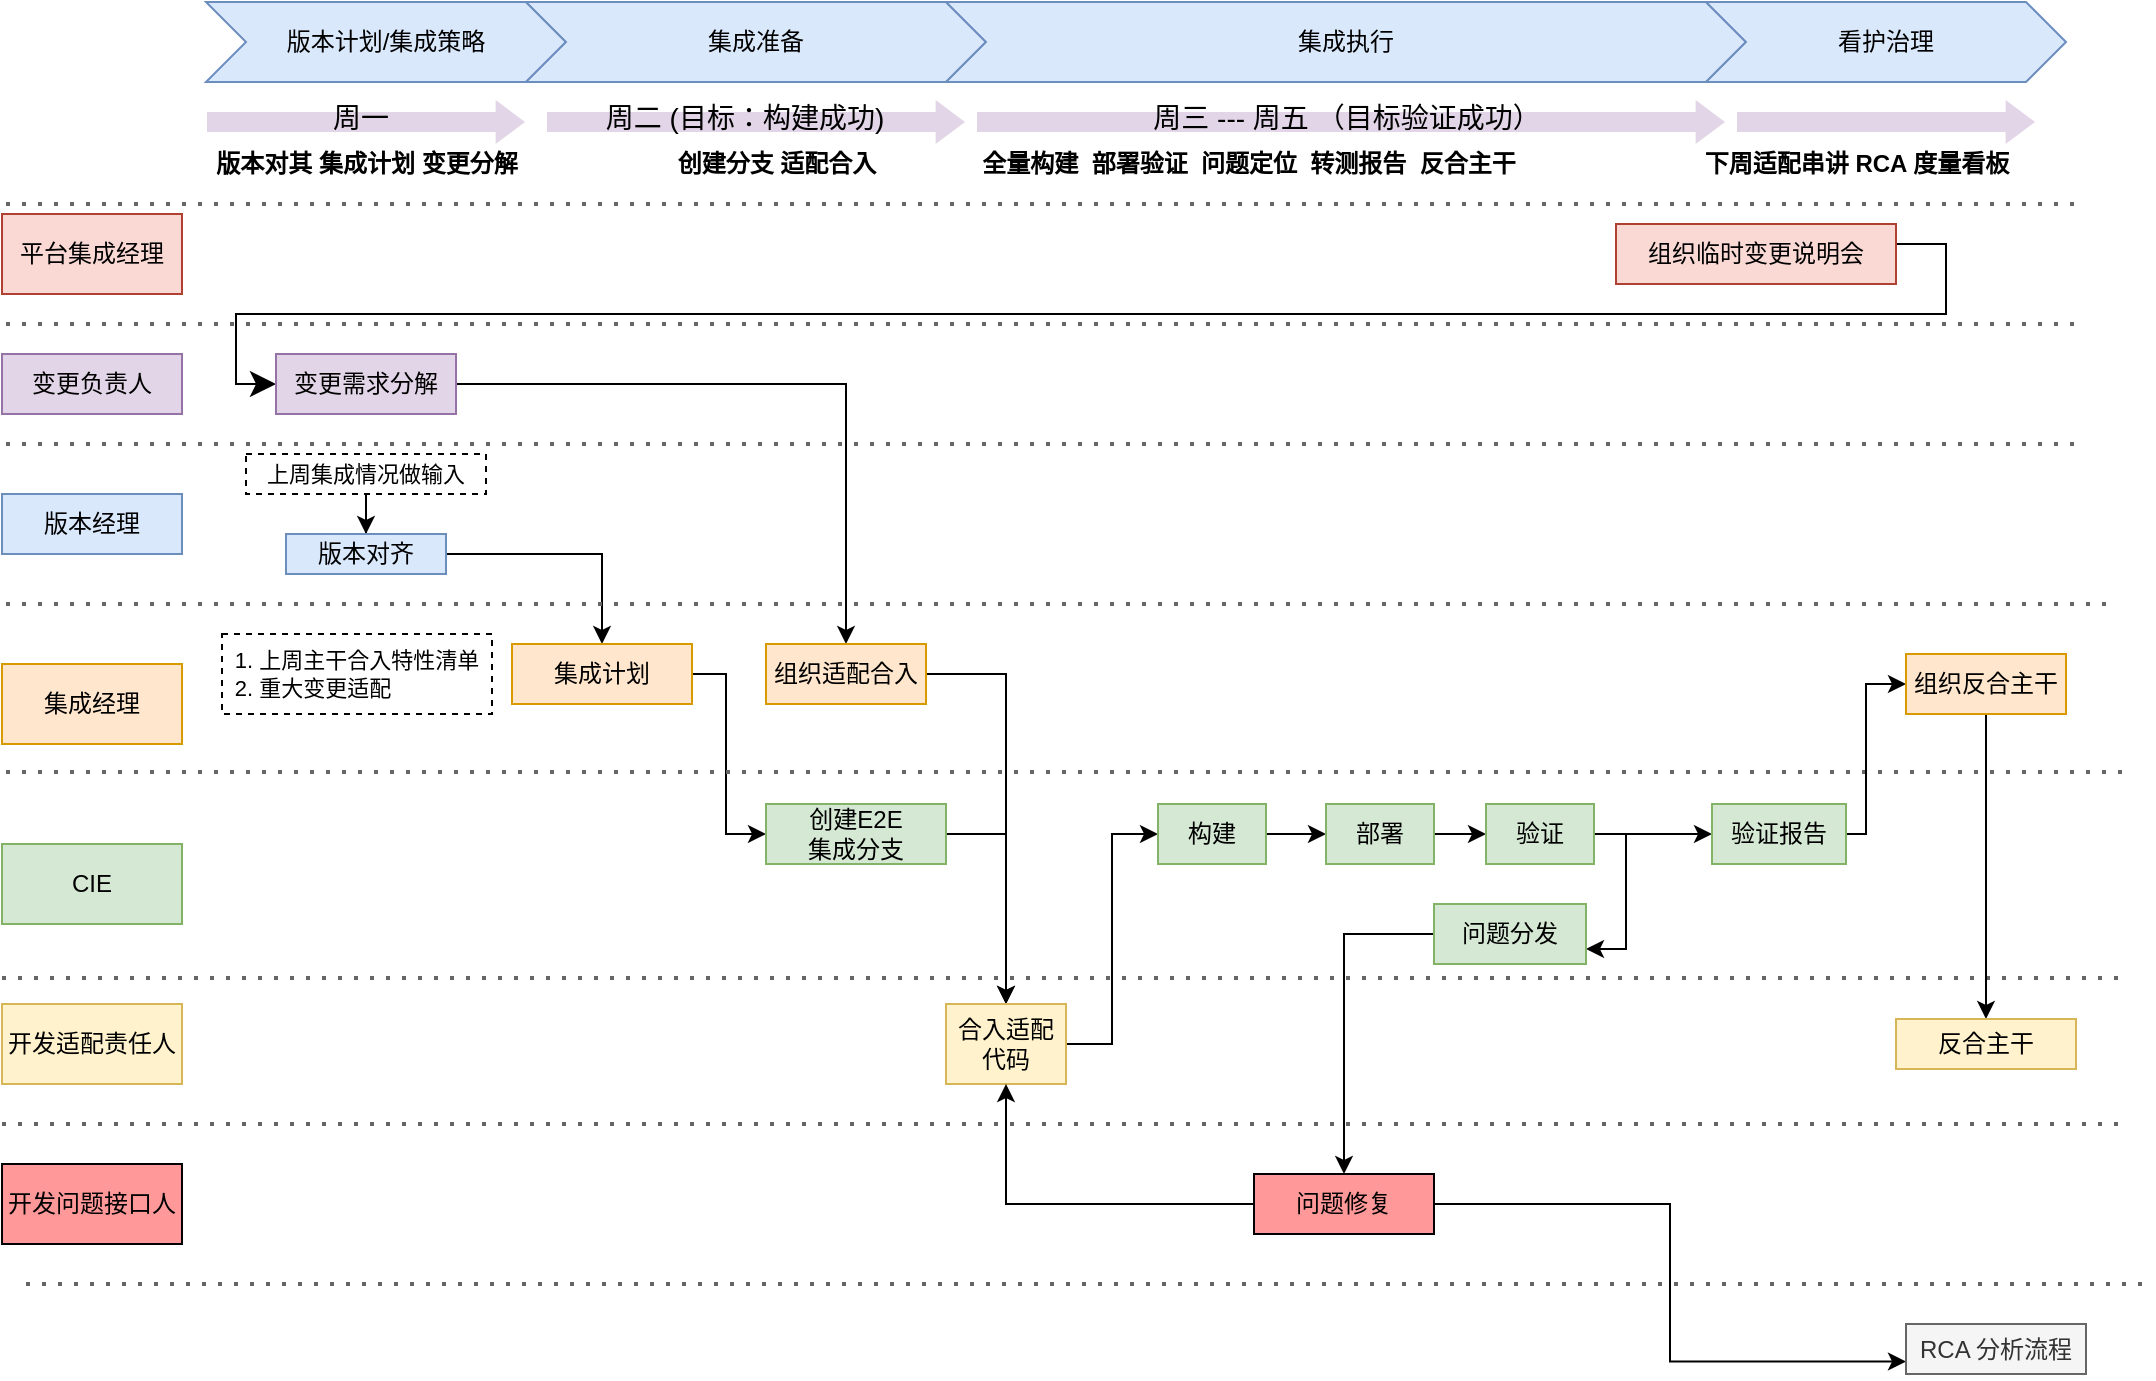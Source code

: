 <mxfile version="15.7.3" type="device"><diagram id="FgB0MynGeAdUT8osYRwV" name="Page-1"><mxGraphModel dx="1958" dy="867" grid="1" gridSize="10" guides="1" tooltips="1" connect="1" arrows="1" fold="1" page="1" pageScale="1" pageWidth="850" pageHeight="1100" math="0" shadow="0"><root><mxCell id="0"/><mxCell id="1" parent="0"/><mxCell id="2m7cZL0bwB8D-OrZjBK9-1" value="版本计划/集成策略" style="shape=step;perimeter=stepPerimeter;whiteSpace=wrap;html=1;fixedSize=1;fillColor=#dae8fc;strokeColor=#6c8ebf;" vertex="1" parent="1"><mxGeometry x="40" y="99" width="180" height="40" as="geometry"/></mxCell><mxCell id="2m7cZL0bwB8D-OrZjBK9-2" value="集成准备" style="shape=step;perimeter=stepPerimeter;whiteSpace=wrap;html=1;fixedSize=1;fillColor=#dae8fc;strokeColor=#6c8ebf;" vertex="1" parent="1"><mxGeometry x="200" y="99" width="230" height="40" as="geometry"/></mxCell><mxCell id="2m7cZL0bwB8D-OrZjBK9-3" value="集成执行" style="shape=step;perimeter=stepPerimeter;whiteSpace=wrap;html=1;fixedSize=1;fillColor=#dae8fc;strokeColor=#6c8ebf;" vertex="1" parent="1"><mxGeometry x="410" y="99" width="400" height="40" as="geometry"/></mxCell><mxCell id="2m7cZL0bwB8D-OrZjBK9-4" value="看护治理" style="shape=step;perimeter=stepPerimeter;whiteSpace=wrap;html=1;fixedSize=1;fillColor=#dae8fc;strokeColor=#6c8ebf;" vertex="1" parent="1"><mxGeometry x="790" y="99" width="180" height="40" as="geometry"/></mxCell><mxCell id="2m7cZL0bwB8D-OrZjBK9-7" value="" style="shape=flexArrow;endArrow=classic;html=1;rounded=0;endWidth=11;endSize=4.56;fillColor=#e1d5e7;strokeColor=none;" edge="1" parent="1"><mxGeometry width="50" height="50" relative="1" as="geometry"><mxPoint x="40" y="159" as="sourcePoint"/><mxPoint x="200" y="159" as="targetPoint"/><Array as="points"><mxPoint x="120" y="159"/></Array></mxGeometry></mxCell><mxCell id="2m7cZL0bwB8D-OrZjBK9-9" value="周一" style="edgeLabel;html=1;align=center;verticalAlign=middle;resizable=0;points=[];fontSize=14;labelBackgroundColor=none;" vertex="1" connectable="0" parent="2m7cZL0bwB8D-OrZjBK9-7"><mxGeometry x="-0.142" y="2" relative="1" as="geometry"><mxPoint x="8" as="offset"/></mxGeometry></mxCell><mxCell id="2m7cZL0bwB8D-OrZjBK9-10" value="" style="shape=flexArrow;endArrow=classic;html=1;rounded=0;endWidth=11;endSize=4.56;fillColor=#e1d5e7;strokeColor=none;" edge="1" parent="1"><mxGeometry width="50" height="50" relative="1" as="geometry"><mxPoint x="210" y="159" as="sourcePoint"/><mxPoint x="420" y="159" as="targetPoint"/><Array as="points"><mxPoint x="298" y="159"/></Array></mxGeometry></mxCell><mxCell id="2m7cZL0bwB8D-OrZjBK9-11" value="周二 (目标：构建成功)" style="edgeLabel;html=1;align=center;verticalAlign=middle;resizable=0;points=[];fontSize=14;labelBackgroundColor=none;" vertex="1" connectable="0" parent="2m7cZL0bwB8D-OrZjBK9-10"><mxGeometry x="-0.142" y="2" relative="1" as="geometry"><mxPoint x="9" as="offset"/></mxGeometry></mxCell><mxCell id="2m7cZL0bwB8D-OrZjBK9-12" value="&lt;font style=&quot;font-size: 12px&quot;&gt;&lt;b&gt;版本对其 集成计划 变更分解&lt;/b&gt;&lt;/font&gt;" style="text;html=1;align=center;verticalAlign=middle;resizable=0;points=[];autosize=1;strokeColor=none;fillColor=none;fontSize=14;" vertex="1" parent="1"><mxGeometry x="35" y="169" width="170" height="20" as="geometry"/></mxCell><mxCell id="2m7cZL0bwB8D-OrZjBK9-14" value="" style="shape=flexArrow;endArrow=classic;html=1;rounded=0;endWidth=11;endSize=4.56;fillColor=#e1d5e7;strokeColor=none;" edge="1" parent="1"><mxGeometry width="50" height="50" relative="1" as="geometry"><mxPoint x="425" y="159" as="sourcePoint"/><mxPoint x="800" y="159" as="targetPoint"/><Array as="points"><mxPoint x="615" y="159"/></Array></mxGeometry></mxCell><mxCell id="2m7cZL0bwB8D-OrZjBK9-15" value="周三 --- 周五 （目标验证成功）" style="edgeLabel;html=1;align=center;verticalAlign=middle;resizable=0;points=[];fontSize=14;labelBackgroundColor=none;" vertex="1" connectable="0" parent="2m7cZL0bwB8D-OrZjBK9-14"><mxGeometry x="-0.142" y="2" relative="1" as="geometry"><mxPoint x="24" as="offset"/></mxGeometry></mxCell><mxCell id="2m7cZL0bwB8D-OrZjBK9-17" value="" style="shape=flexArrow;endArrow=classic;html=1;rounded=0;endWidth=11;endSize=4.56;fillColor=#e1d5e7;strokeColor=none;" edge="1" parent="1"><mxGeometry width="50" height="50" relative="1" as="geometry"><mxPoint x="805" y="159" as="sourcePoint"/><mxPoint x="955" y="159" as="targetPoint"/><Array as="points"><mxPoint x="885" y="159"/></Array></mxGeometry></mxCell><mxCell id="2m7cZL0bwB8D-OrZjBK9-19" value="&lt;span style=&quot;font-size: 12px&quot;&gt;&lt;b&gt;创建分支 适配合入&lt;/b&gt;&lt;/span&gt;" style="text;html=1;align=center;verticalAlign=middle;resizable=0;points=[];autosize=1;strokeColor=none;fillColor=none;fontSize=14;" vertex="1" parent="1"><mxGeometry x="270" y="169" width="110" height="20" as="geometry"/></mxCell><mxCell id="2m7cZL0bwB8D-OrZjBK9-20" value="&lt;span style=&quot;font-size: 12px&quot;&gt;&lt;b&gt;全量构建&amp;nbsp; 部署验证&amp;nbsp; 问题定位&amp;nbsp; 转测报告&amp;nbsp; 反合主干&lt;/b&gt;&lt;/span&gt;" style="text;html=1;align=center;verticalAlign=middle;resizable=0;points=[];autosize=1;strokeColor=none;fillColor=none;fontSize=14;" vertex="1" parent="1"><mxGeometry x="421" y="169" width="280" height="20" as="geometry"/></mxCell><mxCell id="2m7cZL0bwB8D-OrZjBK9-24" value="&lt;span style=&quot;font-size: 12px&quot;&gt;&lt;b&gt;下周适配串讲 RCA 度量看板&lt;/b&gt;&lt;/span&gt;" style="text;html=1;align=center;verticalAlign=middle;resizable=0;points=[];autosize=1;strokeColor=none;fillColor=none;fontSize=14;" vertex="1" parent="1"><mxGeometry x="780" y="169" width="170" height="20" as="geometry"/></mxCell><mxCell id="2m7cZL0bwB8D-OrZjBK9-25" value="" style="endArrow=none;dashed=1;html=1;dashPattern=1 3;strokeWidth=2;rounded=0;fontSize=12;endSize=10;fillColor=#f5f5f5;strokeColor=#666666;" edge="1" parent="1"><mxGeometry width="50" height="50" relative="1" as="geometry"><mxPoint x="-60" y="200" as="sourcePoint"/><mxPoint x="980" y="200" as="targetPoint"/></mxGeometry></mxCell><mxCell id="2m7cZL0bwB8D-OrZjBK9-26" value="平台集成经理" style="rounded=0;whiteSpace=wrap;html=1;labelBackgroundColor=none;fontSize=12;fillColor=#fad9d5;strokeColor=#ae4132;" vertex="1" parent="1"><mxGeometry x="-62" y="205" width="90" height="40" as="geometry"/></mxCell><mxCell id="2m7cZL0bwB8D-OrZjBK9-27" value="变更负责人" style="rounded=0;whiteSpace=wrap;html=1;labelBackgroundColor=none;fontSize=12;fillColor=#e1d5e7;strokeColor=#9673a6;" vertex="1" parent="1"><mxGeometry x="-62" y="275" width="90" height="30" as="geometry"/></mxCell><mxCell id="2m7cZL0bwB8D-OrZjBK9-28" value="版本经理" style="rounded=0;whiteSpace=wrap;html=1;labelBackgroundColor=none;fontSize=12;fillColor=#dae8fc;strokeColor=#6c8ebf;" vertex="1" parent="1"><mxGeometry x="-62" y="345" width="90" height="30" as="geometry"/></mxCell><mxCell id="2m7cZL0bwB8D-OrZjBK9-29" value="集成经理" style="rounded=0;whiteSpace=wrap;html=1;labelBackgroundColor=none;fontSize=12;fillColor=#ffe6cc;strokeColor=#d79b00;" vertex="1" parent="1"><mxGeometry x="-62" y="430" width="90" height="40" as="geometry"/></mxCell><mxCell id="2m7cZL0bwB8D-OrZjBK9-30" value="CIE" style="rounded=0;whiteSpace=wrap;html=1;labelBackgroundColor=none;fontSize=12;fillColor=#d5e8d4;strokeColor=#82b366;" vertex="1" parent="1"><mxGeometry x="-62" y="520" width="90" height="40" as="geometry"/></mxCell><mxCell id="2m7cZL0bwB8D-OrZjBK9-31" value="开发适配责任人" style="rounded=0;whiteSpace=wrap;html=1;labelBackgroundColor=none;fontSize=12;fillColor=#fff2cc;strokeColor=#d6b656;" vertex="1" parent="1"><mxGeometry x="-62" y="600" width="90" height="40" as="geometry"/></mxCell><mxCell id="2m7cZL0bwB8D-OrZjBK9-32" value="开发问题接口人" style="rounded=0;whiteSpace=wrap;html=1;labelBackgroundColor=none;fontSize=12;fillColor=#FF9999;" vertex="1" parent="1"><mxGeometry x="-62" y="680" width="90" height="40" as="geometry"/></mxCell><mxCell id="2m7cZL0bwB8D-OrZjBK9-36" style="edgeStyle=orthogonalEdgeStyle;rounded=0;orthogonalLoop=1;jettySize=auto;html=1;entryX=0;entryY=0.5;entryDx=0;entryDy=0;fontSize=12;endSize=10;exitX=1;exitY=0.5;exitDx=0;exitDy=0;" edge="1" parent="1" source="2m7cZL0bwB8D-OrZjBK9-33" target="2m7cZL0bwB8D-OrZjBK9-35"><mxGeometry relative="1" as="geometry"><Array as="points"><mxPoint x="885" y="220"/><mxPoint x="910" y="220"/><mxPoint x="910" y="255"/><mxPoint x="55" y="255"/><mxPoint x="55" y="290"/></Array></mxGeometry></mxCell><mxCell id="2m7cZL0bwB8D-OrZjBK9-33" value="组织临时变更说明会" style="rounded=0;whiteSpace=wrap;html=1;labelBackgroundColor=none;fontSize=12;fillColor=#fad9d5;strokeColor=#ae4132;" vertex="1" parent="1"><mxGeometry x="745" y="210" width="140" height="30" as="geometry"/></mxCell><mxCell id="2m7cZL0bwB8D-OrZjBK9-54" style="edgeStyle=orthogonalEdgeStyle;rounded=0;orthogonalLoop=1;jettySize=auto;html=1;entryX=0.5;entryY=0;entryDx=0;entryDy=0;fontSize=11;endSize=6;" edge="1" parent="1" source="2m7cZL0bwB8D-OrZjBK9-35" target="2m7cZL0bwB8D-OrZjBK9-48"><mxGeometry relative="1" as="geometry"/></mxCell><mxCell id="2m7cZL0bwB8D-OrZjBK9-35" value="变更需求分解" style="rounded=0;whiteSpace=wrap;html=1;labelBackgroundColor=none;fontSize=12;fillColor=#e1d5e7;strokeColor=#9673a6;" vertex="1" parent="1"><mxGeometry x="75" y="275" width="90" height="30" as="geometry"/></mxCell><mxCell id="2m7cZL0bwB8D-OrZjBK9-40" style="edgeStyle=orthogonalEdgeStyle;rounded=0;orthogonalLoop=1;jettySize=auto;html=1;entryX=0.5;entryY=0;entryDx=0;entryDy=0;fontSize=11;endSize=6;" edge="1" parent="1" source="2m7cZL0bwB8D-OrZjBK9-38" target="2m7cZL0bwB8D-OrZjBK9-39"><mxGeometry relative="1" as="geometry"/></mxCell><mxCell id="2m7cZL0bwB8D-OrZjBK9-38" value="&lt;font style=&quot;font-size: 11px&quot;&gt;上周集成情况做输入&lt;/font&gt;" style="rounded=0;whiteSpace=wrap;html=1;labelBackgroundColor=none;fontSize=12;dashed=1;" vertex="1" parent="1"><mxGeometry x="60" y="325" width="120" height="20" as="geometry"/></mxCell><mxCell id="2m7cZL0bwB8D-OrZjBK9-45" style="edgeStyle=orthogonalEdgeStyle;rounded=0;orthogonalLoop=1;jettySize=auto;html=1;fontSize=11;endSize=6;entryX=0.5;entryY=0;entryDx=0;entryDy=0;exitX=1;exitY=0.5;exitDx=0;exitDy=0;" edge="1" parent="1" source="2m7cZL0bwB8D-OrZjBK9-39" target="2m7cZL0bwB8D-OrZjBK9-44"><mxGeometry relative="1" as="geometry"><mxPoint x="200" y="430" as="targetPoint"/></mxGeometry></mxCell><mxCell id="2m7cZL0bwB8D-OrZjBK9-39" value="版本对齐" style="rounded=0;whiteSpace=wrap;html=1;labelBackgroundColor=none;fontSize=12;fillColor=#dae8fc;strokeColor=#6c8ebf;" vertex="1" parent="1"><mxGeometry x="80" y="365" width="80" height="20" as="geometry"/></mxCell><mxCell id="2m7cZL0bwB8D-OrZjBK9-41" value="" style="endArrow=none;dashed=1;html=1;dashPattern=1 3;strokeWidth=2;rounded=0;fontSize=12;endSize=10;fillColor=#f5f5f5;strokeColor=#666666;" edge="1" parent="1"><mxGeometry width="50" height="50" relative="1" as="geometry"><mxPoint x="-60" y="260" as="sourcePoint"/><mxPoint x="980" y="260" as="targetPoint"/></mxGeometry></mxCell><mxCell id="2m7cZL0bwB8D-OrZjBK9-42" value="" style="endArrow=none;dashed=1;html=1;dashPattern=1 3;strokeWidth=2;rounded=0;fontSize=12;endSize=10;fillColor=#f5f5f5;strokeColor=#666666;" edge="1" parent="1"><mxGeometry width="50" height="50" relative="1" as="geometry"><mxPoint x="-60" y="320" as="sourcePoint"/><mxPoint x="980" y="320" as="targetPoint"/></mxGeometry></mxCell><mxCell id="2m7cZL0bwB8D-OrZjBK9-43" value="" style="endArrow=none;dashed=1;html=1;dashPattern=1 3;strokeWidth=2;rounded=0;fontSize=12;endSize=10;fillColor=#f5f5f5;strokeColor=#666666;" edge="1" parent="1"><mxGeometry width="50" height="50" relative="1" as="geometry"><mxPoint x="-60" y="400" as="sourcePoint"/><mxPoint x="990" y="400" as="targetPoint"/></mxGeometry></mxCell><mxCell id="2m7cZL0bwB8D-OrZjBK9-52" style="edgeStyle=orthogonalEdgeStyle;rounded=0;orthogonalLoop=1;jettySize=auto;html=1;entryX=0;entryY=0.5;entryDx=0;entryDy=0;fontSize=11;endSize=6;" edge="1" parent="1" source="2m7cZL0bwB8D-OrZjBK9-44" target="2m7cZL0bwB8D-OrZjBK9-50"><mxGeometry relative="1" as="geometry"><Array as="points"><mxPoint x="300" y="435"/><mxPoint x="300" y="515"/></Array></mxGeometry></mxCell><mxCell id="2m7cZL0bwB8D-OrZjBK9-44" value="集成计划" style="rounded=0;whiteSpace=wrap;html=1;labelBackgroundColor=none;fontSize=12;fillColor=#ffe6cc;strokeColor=#d79b00;" vertex="1" parent="1"><mxGeometry x="193" y="420" width="90" height="30" as="geometry"/></mxCell><mxCell id="2m7cZL0bwB8D-OrZjBK9-47" value="&lt;div style=&quot;text-align: left&quot;&gt;&lt;span&gt;1. 上周主干合入特性清单&lt;/span&gt;&lt;/div&gt;&lt;div style=&quot;text-align: left&quot;&gt;&lt;span&gt;2. 重大变更适配&lt;/span&gt;&lt;/div&gt;" style="rounded=0;whiteSpace=wrap;html=1;dashed=1;labelBackgroundColor=none;fontSize=11;" vertex="1" parent="1"><mxGeometry x="48" y="415" width="135" height="40" as="geometry"/></mxCell><mxCell id="2m7cZL0bwB8D-OrZjBK9-64" style="edgeStyle=orthogonalEdgeStyle;rounded=0;orthogonalLoop=1;jettySize=auto;html=1;entryX=0.5;entryY=0;entryDx=0;entryDy=0;fontSize=11;endSize=6;" edge="1" parent="1" source="2m7cZL0bwB8D-OrZjBK9-48" target="2m7cZL0bwB8D-OrZjBK9-56"><mxGeometry relative="1" as="geometry"/></mxCell><mxCell id="2m7cZL0bwB8D-OrZjBK9-48" value="组织适配合入" style="rounded=0;whiteSpace=wrap;html=1;labelBackgroundColor=none;fontSize=12;fillColor=#ffe6cc;strokeColor=#d79b00;" vertex="1" parent="1"><mxGeometry x="320" y="420" width="80" height="30" as="geometry"/></mxCell><mxCell id="2m7cZL0bwB8D-OrZjBK9-49" value="" style="endArrow=none;dashed=1;html=1;dashPattern=1 3;strokeWidth=2;rounded=0;fontSize=12;endSize=10;fillColor=#f5f5f5;strokeColor=#666666;" edge="1" parent="1"><mxGeometry width="50" height="50" relative="1" as="geometry"><mxPoint x="-60" y="484" as="sourcePoint"/><mxPoint x="1000" y="484" as="targetPoint"/></mxGeometry></mxCell><mxCell id="2m7cZL0bwB8D-OrZjBK9-63" style="edgeStyle=orthogonalEdgeStyle;rounded=0;orthogonalLoop=1;jettySize=auto;html=1;entryX=0.5;entryY=0;entryDx=0;entryDy=0;fontSize=11;endSize=6;exitX=1;exitY=0.5;exitDx=0;exitDy=0;" edge="1" parent="1" source="2m7cZL0bwB8D-OrZjBK9-50" target="2m7cZL0bwB8D-OrZjBK9-56"><mxGeometry relative="1" as="geometry"/></mxCell><mxCell id="2m7cZL0bwB8D-OrZjBK9-50" value="创建E2E&lt;br&gt;集成分支" style="rounded=0;whiteSpace=wrap;html=1;labelBackgroundColor=none;fontSize=12;fillColor=#d5e8d4;strokeColor=#82b366;" vertex="1" parent="1"><mxGeometry x="320" y="500" width="90" height="30" as="geometry"/></mxCell><mxCell id="2m7cZL0bwB8D-OrZjBK9-51" style="edgeStyle=orthogonalEdgeStyle;rounded=0;orthogonalLoop=1;jettySize=auto;html=1;exitX=0.5;exitY=1;exitDx=0;exitDy=0;fontSize=11;endSize=6;" edge="1" parent="1" source="2m7cZL0bwB8D-OrZjBK9-50" target="2m7cZL0bwB8D-OrZjBK9-50"><mxGeometry relative="1" as="geometry"/></mxCell><mxCell id="2m7cZL0bwB8D-OrZjBK9-55" value="" style="endArrow=none;dashed=1;html=1;dashPattern=1 3;strokeWidth=2;rounded=0;fontSize=12;endSize=10;fillColor=#f5f5f5;strokeColor=#666666;" edge="1" parent="1"><mxGeometry width="50" height="50" relative="1" as="geometry"><mxPoint x="-62" y="587" as="sourcePoint"/><mxPoint x="1000" y="587" as="targetPoint"/></mxGeometry></mxCell><mxCell id="2m7cZL0bwB8D-OrZjBK9-67" style="edgeStyle=orthogonalEdgeStyle;rounded=0;orthogonalLoop=1;jettySize=auto;html=1;entryX=0;entryY=0.5;entryDx=0;entryDy=0;fontSize=11;endSize=6;" edge="1" parent="1" source="2m7cZL0bwB8D-OrZjBK9-56" target="2m7cZL0bwB8D-OrZjBK9-60"><mxGeometry relative="1" as="geometry"/></mxCell><mxCell id="2m7cZL0bwB8D-OrZjBK9-56" value="合入适配代码" style="rounded=0;whiteSpace=wrap;html=1;labelBackgroundColor=none;fontSize=12;fillColor=#fff2cc;strokeColor=#d6b656;" vertex="1" parent="1"><mxGeometry x="410" y="600" width="60" height="40" as="geometry"/></mxCell><mxCell id="2m7cZL0bwB8D-OrZjBK9-68" style="edgeStyle=orthogonalEdgeStyle;rounded=0;orthogonalLoop=1;jettySize=auto;html=1;fontSize=11;endSize=6;" edge="1" parent="1" source="2m7cZL0bwB8D-OrZjBK9-60" target="2m7cZL0bwB8D-OrZjBK9-61"><mxGeometry relative="1" as="geometry"/></mxCell><mxCell id="2m7cZL0bwB8D-OrZjBK9-60" value="构建" style="rounded=0;whiteSpace=wrap;html=1;labelBackgroundColor=none;fontSize=12;fillColor=#d5e8d4;strokeColor=#82b366;" vertex="1" parent="1"><mxGeometry x="516" y="500" width="54" height="30" as="geometry"/></mxCell><mxCell id="2m7cZL0bwB8D-OrZjBK9-69" style="edgeStyle=orthogonalEdgeStyle;rounded=0;orthogonalLoop=1;jettySize=auto;html=1;fontSize=11;endSize=6;" edge="1" parent="1" source="2m7cZL0bwB8D-OrZjBK9-61" target="2m7cZL0bwB8D-OrZjBK9-62"><mxGeometry relative="1" as="geometry"/></mxCell><mxCell id="2m7cZL0bwB8D-OrZjBK9-61" value="部署" style="rounded=0;whiteSpace=wrap;html=1;labelBackgroundColor=none;fontSize=12;fillColor=#d5e8d4;strokeColor=#82b366;" vertex="1" parent="1"><mxGeometry x="600" y="500" width="54" height="30" as="geometry"/></mxCell><mxCell id="2m7cZL0bwB8D-OrZjBK9-70" style="edgeStyle=orthogonalEdgeStyle;rounded=0;orthogonalLoop=1;jettySize=auto;html=1;entryX=0;entryY=0.5;entryDx=0;entryDy=0;fontSize=11;endSize=6;" edge="1" parent="1" source="2m7cZL0bwB8D-OrZjBK9-62" target="2m7cZL0bwB8D-OrZjBK9-65"><mxGeometry relative="1" as="geometry"/></mxCell><mxCell id="2m7cZL0bwB8D-OrZjBK9-72" style="edgeStyle=orthogonalEdgeStyle;rounded=0;orthogonalLoop=1;jettySize=auto;html=1;entryX=1;entryY=0.75;entryDx=0;entryDy=0;fontSize=11;endSize=6;" edge="1" parent="1" target="2m7cZL0bwB8D-OrZjBK9-71"><mxGeometry relative="1" as="geometry"><mxPoint x="740" y="515" as="sourcePoint"/><Array as="points"><mxPoint x="750" y="515"/><mxPoint x="750" y="573"/></Array></mxGeometry></mxCell><mxCell id="2m7cZL0bwB8D-OrZjBK9-62" value="验证" style="rounded=0;whiteSpace=wrap;html=1;labelBackgroundColor=none;fontSize=12;fillColor=#d5e8d4;strokeColor=#82b366;" vertex="1" parent="1"><mxGeometry x="680" y="500" width="54" height="30" as="geometry"/></mxCell><mxCell id="2m7cZL0bwB8D-OrZjBK9-80" style="edgeStyle=orthogonalEdgeStyle;rounded=0;orthogonalLoop=1;jettySize=auto;html=1;entryX=0;entryY=0.5;entryDx=0;entryDy=0;fontSize=11;endSize=6;" edge="1" parent="1" source="2m7cZL0bwB8D-OrZjBK9-65" target="2m7cZL0bwB8D-OrZjBK9-79"><mxGeometry relative="1" as="geometry"><Array as="points"><mxPoint x="870" y="515"/><mxPoint x="870" y="440"/></Array></mxGeometry></mxCell><mxCell id="2m7cZL0bwB8D-OrZjBK9-65" value="验证报告" style="rounded=0;whiteSpace=wrap;html=1;labelBackgroundColor=none;fontSize=12;fillColor=#d5e8d4;strokeColor=#82b366;" vertex="1" parent="1"><mxGeometry x="793" y="500" width="67" height="30" as="geometry"/></mxCell><mxCell id="2m7cZL0bwB8D-OrZjBK9-74" style="edgeStyle=orthogonalEdgeStyle;rounded=0;orthogonalLoop=1;jettySize=auto;html=1;entryX=0.5;entryY=0;entryDx=0;entryDy=0;fontSize=11;endSize=6;" edge="1" parent="1" source="2m7cZL0bwB8D-OrZjBK9-71" target="2m7cZL0bwB8D-OrZjBK9-73"><mxGeometry relative="1" as="geometry"><Array as="points"><mxPoint x="609" y="565"/></Array></mxGeometry></mxCell><mxCell id="2m7cZL0bwB8D-OrZjBK9-71" value="问题分发" style="rounded=0;whiteSpace=wrap;html=1;labelBackgroundColor=none;fontSize=12;fillColor=#d5e8d4;strokeColor=#82b366;" vertex="1" parent="1"><mxGeometry x="654" y="550" width="76" height="30" as="geometry"/></mxCell><mxCell id="2m7cZL0bwB8D-OrZjBK9-75" style="edgeStyle=orthogonalEdgeStyle;rounded=0;orthogonalLoop=1;jettySize=auto;html=1;fontSize=11;endSize=6;entryX=0.5;entryY=1;entryDx=0;entryDy=0;" edge="1" parent="1" source="2m7cZL0bwB8D-OrZjBK9-73" target="2m7cZL0bwB8D-OrZjBK9-56"><mxGeometry relative="1" as="geometry"><mxPoint x="440" y="650" as="targetPoint"/></mxGeometry></mxCell><mxCell id="2m7cZL0bwB8D-OrZjBK9-87" style="edgeStyle=orthogonalEdgeStyle;rounded=0;orthogonalLoop=1;jettySize=auto;html=1;entryX=0;entryY=0.75;entryDx=0;entryDy=0;fontSize=11;endSize=6;" edge="1" parent="1" source="2m7cZL0bwB8D-OrZjBK9-73" target="2m7cZL0bwB8D-OrZjBK9-86"><mxGeometry relative="1" as="geometry"/></mxCell><mxCell id="2m7cZL0bwB8D-OrZjBK9-73" value="问题修复" style="rounded=0;whiteSpace=wrap;html=1;labelBackgroundColor=none;fontSize=12;fillColor=#FF9999;" vertex="1" parent="1"><mxGeometry x="564" y="685" width="90" height="30" as="geometry"/></mxCell><mxCell id="2m7cZL0bwB8D-OrZjBK9-78" value="" style="endArrow=none;dashed=1;html=1;dashPattern=1 3;strokeWidth=2;rounded=0;fontSize=12;endSize=10;fillColor=#f5f5f5;strokeColor=#666666;" edge="1" parent="1"><mxGeometry width="50" height="50" relative="1" as="geometry"><mxPoint x="-62" y="660" as="sourcePoint"/><mxPoint x="1000" y="660" as="targetPoint"/></mxGeometry></mxCell><mxCell id="2m7cZL0bwB8D-OrZjBK9-82" style="edgeStyle=orthogonalEdgeStyle;rounded=0;orthogonalLoop=1;jettySize=auto;html=1;fontSize=11;endSize=6;" edge="1" parent="1" source="2m7cZL0bwB8D-OrZjBK9-79" target="2m7cZL0bwB8D-OrZjBK9-81"><mxGeometry relative="1" as="geometry"/></mxCell><mxCell id="2m7cZL0bwB8D-OrZjBK9-79" value="组织反合主干" style="rounded=0;whiteSpace=wrap;html=1;labelBackgroundColor=none;fontSize=12;fillColor=#ffe6cc;strokeColor=#d79b00;" vertex="1" parent="1"><mxGeometry x="890" y="425" width="80" height="30" as="geometry"/></mxCell><mxCell id="2m7cZL0bwB8D-OrZjBK9-81" value="反合主干" style="rounded=0;whiteSpace=wrap;html=1;labelBackgroundColor=none;fontSize=12;fillColor=#fff2cc;strokeColor=#d6b656;" vertex="1" parent="1"><mxGeometry x="885" y="607.5" width="90" height="25" as="geometry"/></mxCell><mxCell id="2m7cZL0bwB8D-OrZjBK9-83" value="" style="endArrow=none;dashed=1;html=1;dashPattern=1 3;strokeWidth=2;rounded=0;fontSize=12;endSize=10;fillColor=#f5f5f5;strokeColor=#666666;" edge="1" parent="1"><mxGeometry width="50" height="50" relative="1" as="geometry"><mxPoint x="-50" y="740" as="sourcePoint"/><mxPoint x="1012.0" y="740" as="targetPoint"/></mxGeometry></mxCell><mxCell id="2m7cZL0bwB8D-OrZjBK9-86" value="RCA 分析流程" style="rounded=0;whiteSpace=wrap;html=1;labelBackgroundColor=none;fontSize=12;fillColor=#f5f5f5;strokeColor=#666666;fontColor=#333333;" vertex="1" parent="1"><mxGeometry x="890" y="760" width="90" height="25" as="geometry"/></mxCell></root></mxGraphModel></diagram></mxfile>